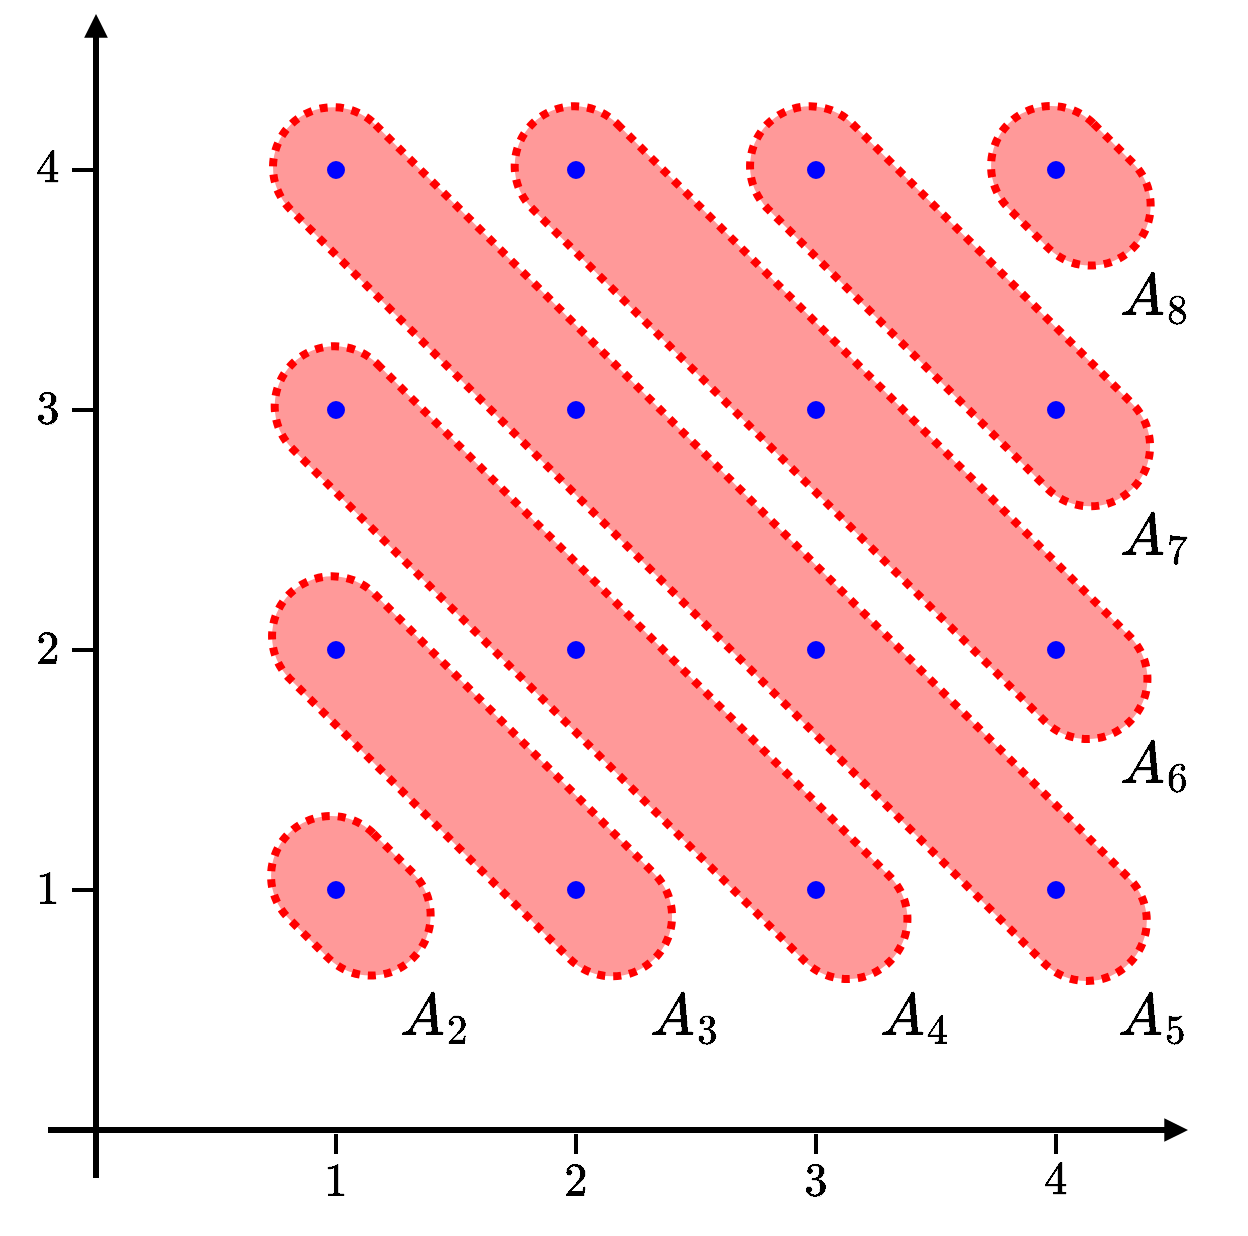 <mxfile version="24.1.0" type="device">
  <diagram name="Página-1" id="E-DP9fMv0TR5NF7smadX">
    <mxGraphModel dx="1364" dy="843" grid="1" gridSize="6" guides="1" tooltips="1" connect="1" arrows="1" fold="1" page="1" pageScale="1" pageWidth="700" pageHeight="700" math="1" shadow="0">
      <root>
        <mxCell id="0" />
        <mxCell id="1" parent="0" />
        <mxCell id="S8qoRn8WXuOHm43qhgs9-23" value="" style="rounded=1;whiteSpace=wrap;html=1;rotation=45;fillColor=#FF9999;dashed=1;dashPattern=1 1;strokeWidth=4;arcSize=50;strokeColor=#FF0000;" vertex="1" parent="1">
          <mxGeometry x="163.43" y="470.9" width="88" height="60" as="geometry" />
        </mxCell>
        <mxCell id="S8qoRn8WXuOHm43qhgs9-22" value="" style="rounded=1;whiteSpace=wrap;html=1;rotation=45;fillColor=#FF9999;dashed=1;dashPattern=1 1;strokeWidth=4;arcSize=50;strokeColor=#FF0000;" vertex="1" parent="1">
          <mxGeometry x="139.03" y="411.16" width="258" height="60" as="geometry" />
        </mxCell>
        <mxCell id="S8qoRn8WXuOHm43qhgs9-21" value="" style="rounded=1;whiteSpace=wrap;html=1;rotation=45;fillColor=#FF9999;dashed=1;dashPattern=1 1;strokeWidth=4;arcSize=50;strokeColor=#FF0000;" vertex="1" parent="1">
          <mxGeometry x="116.25" y="354.31" width="422.57" height="60" as="geometry" />
        </mxCell>
        <mxCell id="S8qoRn8WXuOHm43qhgs9-9" value="" style="rounded=1;whiteSpace=wrap;html=1;rotation=45;fillColor=#FF9999;dashed=1;dashPattern=1 1;strokeWidth=4;arcSize=50;strokeColor=#FF0000;" vertex="1" parent="1">
          <mxGeometry x="523.43" y="115.9" width="88" height="60" as="geometry" />
        </mxCell>
        <mxCell id="S8qoRn8WXuOHm43qhgs9-8" value="" style="rounded=1;whiteSpace=wrap;html=1;rotation=45;fillColor=#FF9999;dashed=1;dashPattern=1 1;strokeWidth=4;arcSize=50;strokeColor=#FF0000;" vertex="1" parent="1">
          <mxGeometry x="378.03" y="176.16" width="258" height="60" as="geometry" />
        </mxCell>
        <mxCell id="S8qoRn8WXuOHm43qhgs9-6" value="" style="rounded=1;whiteSpace=wrap;html=1;rotation=45;fillColor=#FF9999;dashed=1;dashPattern=1 1;strokeWidth=4;arcSize=50;strokeColor=#FF0000;" vertex="1" parent="1">
          <mxGeometry x="236.25" y="234.31" width="422.57" height="60" as="geometry" />
        </mxCell>
        <mxCell id="S8qoRn8WXuOHm43qhgs9-5" value="" style="rounded=1;whiteSpace=wrap;html=1;rotation=45;fillColor=#FF9999;dashed=1;dashPattern=1 1;strokeWidth=4;arcSize=50;strokeColor=#FF0000;" vertex="1" parent="1">
          <mxGeometry x="90.45" y="295.03" width="593" height="60" as="geometry" />
        </mxCell>
        <mxCell id="GvZRkOdXiB6BV7RRrDBN-7" value="" style="endArrow=block;html=1;rounded=0;strokeWidth=3;endFill=1;endSize=4;" parent="1" edge="1">
          <mxGeometry width="50" height="50" relative="1" as="geometry">
            <mxPoint x="56" y="618" as="sourcePoint" />
            <mxPoint x="626" y="618" as="targetPoint" />
          </mxGeometry>
        </mxCell>
        <mxCell id="UwKL6i0-eS95Wib7501s-3" value="" style="endArrow=none;html=1;rounded=0;strokeWidth=2;" parent="1" edge="1">
          <mxGeometry width="50" height="50" relative="1" as="geometry">
            <mxPoint x="200" y="630" as="sourcePoint" />
            <mxPoint x="200" y="620" as="targetPoint" />
          </mxGeometry>
        </mxCell>
        <mxCell id="UwKL6i0-eS95Wib7501s-5" value="" style="endArrow=none;html=1;rounded=0;strokeWidth=2;" parent="1" edge="1">
          <mxGeometry width="50" height="50" relative="1" as="geometry">
            <mxPoint x="320" y="630" as="sourcePoint" />
            <mxPoint x="320" y="620" as="targetPoint" />
          </mxGeometry>
        </mxCell>
        <mxCell id="UwKL6i0-eS95Wib7501s-7" value="" style="endArrow=none;html=1;rounded=0;strokeWidth=2;" parent="1" edge="1">
          <mxGeometry width="50" height="50" relative="1" as="geometry">
            <mxPoint x="440" y="630" as="sourcePoint" />
            <mxPoint x="440" y="620" as="targetPoint" />
          </mxGeometry>
        </mxCell>
        <mxCell id="UwKL6i0-eS95Wib7501s-9" value="" style="endArrow=none;html=1;rounded=0;strokeWidth=2;" parent="1" edge="1">
          <mxGeometry width="50" height="50" relative="1" as="geometry">
            <mxPoint x="560" y="630" as="sourcePoint" />
            <mxPoint x="560" y="620" as="targetPoint" />
          </mxGeometry>
        </mxCell>
        <mxCell id="UwKL6i0-eS95Wib7501s-18" value="&lt;font face=&quot;SFMono-Regular, Menlo, Monaco, Consolas, Liberation Mono, Courier New, monospace&quot;&gt;\(1\)&lt;/font&gt;" style="text;whiteSpace=wrap;html=1;align=center;verticalAlign=middle;fontColor=#000000;labelBackgroundColor=none;fontSize=20;" parent="1" vertex="1">
          <mxGeometry x="185" y="634" width="30" height="20" as="geometry" />
        </mxCell>
        <mxCell id="UwKL6i0-eS95Wib7501s-20" value="&lt;font face=&quot;SFMono-Regular, Menlo, Monaco, Consolas, Liberation Mono, Courier New, monospace&quot;&gt;\(2\)&lt;/font&gt;" style="text;whiteSpace=wrap;html=1;align=center;verticalAlign=middle;fontColor=#000000;labelBackgroundColor=none;fontSize=20;" parent="1" vertex="1">
          <mxGeometry x="305" y="634" width="30" height="20" as="geometry" />
        </mxCell>
        <mxCell id="UwKL6i0-eS95Wib7501s-22" value="&lt;font face=&quot;SFMono-Regular, Menlo, Monaco, Consolas, Liberation Mono, Courier New, monospace&quot;&gt;\(3\)&lt;/font&gt;" style="text;whiteSpace=wrap;html=1;align=center;verticalAlign=middle;fontColor=#000000;labelBackgroundColor=none;fontSize=20;" parent="1" vertex="1">
          <mxGeometry x="425" y="634" width="30" height="20" as="geometry" />
        </mxCell>
        <mxCell id="UwKL6i0-eS95Wib7501s-42" value="" style="ellipse;whiteSpace=wrap;html=1;aspect=fixed;fillColor=#0000FF;strokeColor=#0000FF;" parent="1" vertex="1">
          <mxGeometry x="196" y="494" width="8" height="8" as="geometry" />
        </mxCell>
        <mxCell id="VGv6KLICNvy4Usyk2UPB-1" value="" style="endArrow=block;html=1;rounded=0;strokeWidth=3;endFill=1;endSize=4;" parent="1" edge="1">
          <mxGeometry width="50" height="50" relative="1" as="geometry">
            <mxPoint x="80" y="642" as="sourcePoint" />
            <mxPoint x="80" y="60" as="targetPoint" />
          </mxGeometry>
        </mxCell>
        <mxCell id="VGv6KLICNvy4Usyk2UPB-2" value="" style="endArrow=none;html=1;rounded=0;strokeWidth=2;" parent="1" edge="1">
          <mxGeometry width="50" height="50" relative="1" as="geometry">
            <mxPoint x="80" y="498" as="sourcePoint" />
            <mxPoint x="68" y="498" as="targetPoint" />
          </mxGeometry>
        </mxCell>
        <mxCell id="VGv6KLICNvy4Usyk2UPB-7" value="&lt;font face=&quot;SFMono-Regular, Menlo, Monaco, Consolas, Liberation Mono, Courier New, monospace&quot;&gt;\(1\)&lt;/font&gt;" style="text;whiteSpace=wrap;html=1;align=center;verticalAlign=middle;fontColor=#000000;labelBackgroundColor=none;fontSize=20;" parent="1" vertex="1">
          <mxGeometry x="41" y="488" width="30" height="20" as="geometry" />
        </mxCell>
        <mxCell id="VGv6KLICNvy4Usyk2UPB-8" value="&lt;font face=&quot;SFMono-Regular, Menlo, Monaco, Consolas, Liberation Mono, Courier New, monospace&quot;&gt;\(2\)&lt;/font&gt;" style="text;whiteSpace=wrap;html=1;align=center;verticalAlign=middle;fontColor=#000000;labelBackgroundColor=none;fontSize=20;" parent="1" vertex="1">
          <mxGeometry x="41" y="368" width="30" height="20" as="geometry" />
        </mxCell>
        <mxCell id="VGv6KLICNvy4Usyk2UPB-9" value="&lt;font face=&quot;SFMono-Regular, Menlo, Monaco, Consolas, Liberation Mono, Courier New, monospace&quot;&gt;\(3\)&lt;/font&gt;" style="text;whiteSpace=wrap;html=1;align=center;verticalAlign=middle;fontColor=#000000;labelBackgroundColor=none;fontSize=20;" parent="1" vertex="1">
          <mxGeometry x="41" y="248" width="30" height="20" as="geometry" />
        </mxCell>
        <mxCell id="VGv6KLICNvy4Usyk2UPB-12" value="" style="endArrow=none;html=1;rounded=0;strokeWidth=2;" parent="1" edge="1">
          <mxGeometry width="50" height="50" relative="1" as="geometry">
            <mxPoint x="80" y="378" as="sourcePoint" />
            <mxPoint x="68" y="378" as="targetPoint" />
          </mxGeometry>
        </mxCell>
        <mxCell id="VGv6KLICNvy4Usyk2UPB-13" value="" style="endArrow=none;html=1;rounded=0;strokeWidth=2;" parent="1" edge="1">
          <mxGeometry width="50" height="50" relative="1" as="geometry">
            <mxPoint x="80" y="258" as="sourcePoint" />
            <mxPoint x="68" y="258" as="targetPoint" />
          </mxGeometry>
        </mxCell>
        <mxCell id="VGv6KLICNvy4Usyk2UPB-14" value="" style="endArrow=none;html=1;rounded=0;strokeWidth=2;" parent="1" edge="1">
          <mxGeometry width="50" height="50" relative="1" as="geometry">
            <mxPoint x="80" y="138" as="sourcePoint" />
            <mxPoint x="68" y="138" as="targetPoint" />
          </mxGeometry>
        </mxCell>
        <mxCell id="VGv6KLICNvy4Usyk2UPB-16" value="" style="ellipse;whiteSpace=wrap;html=1;aspect=fixed;fillColor=#0000FF;strokeColor=#0000FF;" parent="1" vertex="1">
          <mxGeometry x="316" y="494" width="8" height="8" as="geometry" />
        </mxCell>
        <mxCell id="VGv6KLICNvy4Usyk2UPB-17" value="" style="ellipse;whiteSpace=wrap;html=1;aspect=fixed;fillColor=#0000FF;strokeColor=#0000FF;" parent="1" vertex="1">
          <mxGeometry x="436" y="494" width="8" height="8" as="geometry" />
        </mxCell>
        <mxCell id="VGv6KLICNvy4Usyk2UPB-18" value="" style="ellipse;whiteSpace=wrap;html=1;aspect=fixed;fillColor=#0000FF;strokeColor=#0000FF;" parent="1" vertex="1">
          <mxGeometry x="556" y="494" width="8" height="8" as="geometry" />
        </mxCell>
        <mxCell id="VGv6KLICNvy4Usyk2UPB-25" value="" style="ellipse;whiteSpace=wrap;html=1;aspect=fixed;fillColor=#0000FF;strokeColor=#0000FF;" parent="1" vertex="1">
          <mxGeometry x="196" y="374" width="8" height="8" as="geometry" />
        </mxCell>
        <mxCell id="VGv6KLICNvy4Usyk2UPB-26" value="" style="ellipse;whiteSpace=wrap;html=1;aspect=fixed;fillColor=#0000FF;strokeColor=#0000FF;" parent="1" vertex="1">
          <mxGeometry x="316" y="374" width="8" height="8" as="geometry" />
        </mxCell>
        <mxCell id="VGv6KLICNvy4Usyk2UPB-27" value="" style="ellipse;whiteSpace=wrap;html=1;aspect=fixed;fillColor=#0000FF;strokeColor=#0000FF;" parent="1" vertex="1">
          <mxGeometry x="436" y="374" width="8" height="8" as="geometry" />
        </mxCell>
        <mxCell id="VGv6KLICNvy4Usyk2UPB-28" value="" style="ellipse;whiteSpace=wrap;html=1;aspect=fixed;fillColor=#0000FF;strokeColor=#0000FF;" parent="1" vertex="1">
          <mxGeometry x="556" y="374" width="8" height="8" as="geometry" />
        </mxCell>
        <mxCell id="VGv6KLICNvy4Usyk2UPB-30" value="" style="ellipse;whiteSpace=wrap;html=1;aspect=fixed;fillColor=#0000FF;strokeColor=#0000FF;" parent="1" vertex="1">
          <mxGeometry x="196" y="254" width="8" height="8" as="geometry" />
        </mxCell>
        <mxCell id="VGv6KLICNvy4Usyk2UPB-31" value="" style="ellipse;whiteSpace=wrap;html=1;aspect=fixed;fillColor=#0000FF;strokeColor=#0000FF;" parent="1" vertex="1">
          <mxGeometry x="316" y="254" width="8" height="8" as="geometry" />
        </mxCell>
        <mxCell id="VGv6KLICNvy4Usyk2UPB-32" value="" style="ellipse;whiteSpace=wrap;html=1;aspect=fixed;fillColor=#0000FF;strokeColor=#0000FF;" parent="1" vertex="1">
          <mxGeometry x="436" y="254" width="8" height="8" as="geometry" />
        </mxCell>
        <mxCell id="VGv6KLICNvy4Usyk2UPB-33" value="" style="ellipse;whiteSpace=wrap;html=1;aspect=fixed;fillColor=#0000FF;strokeColor=#0000FF;" parent="1" vertex="1">
          <mxGeometry x="556" y="254" width="8" height="8" as="geometry" />
        </mxCell>
        <mxCell id="VGv6KLICNvy4Usyk2UPB-35" value="" style="ellipse;whiteSpace=wrap;html=1;aspect=fixed;fillColor=#0000FF;strokeColor=#0000FF;" parent="1" vertex="1">
          <mxGeometry x="196" y="134" width="8" height="8" as="geometry" />
        </mxCell>
        <mxCell id="VGv6KLICNvy4Usyk2UPB-36" value="" style="ellipse;whiteSpace=wrap;html=1;aspect=fixed;fillColor=#0000FF;strokeColor=#0000FF;" parent="1" vertex="1">
          <mxGeometry x="316" y="134" width="8" height="8" as="geometry" />
        </mxCell>
        <mxCell id="VGv6KLICNvy4Usyk2UPB-37" value="" style="ellipse;whiteSpace=wrap;html=1;aspect=fixed;fillColor=#0000FF;strokeColor=#0000FF;" parent="1" vertex="1">
          <mxGeometry x="436" y="134" width="8" height="8" as="geometry" />
        </mxCell>
        <mxCell id="VGv6KLICNvy4Usyk2UPB-38" value="" style="ellipse;whiteSpace=wrap;html=1;aspect=fixed;fillColor=#0000FF;strokeColor=#0000FF;" parent="1" vertex="1">
          <mxGeometry x="556" y="134" width="8" height="8" as="geometry" />
        </mxCell>
        <mxCell id="UwKL6i0-eS95Wib7501s-24" value="&lt;font face=&quot;SFMono-Regular, Menlo, Monaco, Consolas, Liberation Mono, Courier New, monospace&quot;&gt;\(4\)&lt;/font&gt;" style="text;whiteSpace=wrap;html=1;align=center;verticalAlign=middle;fontColor=#000000;labelBackgroundColor=none;fontSize=20;" parent="1" vertex="1">
          <mxGeometry x="545" y="634" width="30" height="20" as="geometry" />
        </mxCell>
        <mxCell id="VGv6KLICNvy4Usyk2UPB-10" value="&lt;font face=&quot;SFMono-Regular, Menlo, Monaco, Consolas, Liberation Mono, Courier New, monospace&quot;&gt;\(4\)&lt;/font&gt;" style="text;whiteSpace=wrap;html=1;align=center;verticalAlign=middle;fontColor=#000000;labelBackgroundColor=none;fontSize=20;" parent="1" vertex="1">
          <mxGeometry x="41" y="128" width="30" height="20" as="geometry" />
        </mxCell>
        <mxCell id="S8qoRn8WXuOHm43qhgs9-14" value="&lt;font face=&quot;SFMono-Regular, Menlo, Monaco, Consolas, Liberation Mono, Courier New, monospace&quot; style=&quot;font-size: 25px;&quot;&gt;\(A_2\)&lt;/font&gt;" style="text;whiteSpace=wrap;html=1;align=center;verticalAlign=middle;fontColor=#000000;labelBackgroundColor=none;fontSize=25;" vertex="1" parent="1">
          <mxGeometry x="235" y="552" width="30" height="20" as="geometry" />
        </mxCell>
        <mxCell id="S8qoRn8WXuOHm43qhgs9-15" value="&lt;font face=&quot;SFMono-Regular, Menlo, Monaco, Consolas, Liberation Mono, Courier New, monospace&quot; style=&quot;font-size: 25px;&quot;&gt;\(A_3\)&lt;/font&gt;" style="text;whiteSpace=wrap;html=1;align=center;verticalAlign=middle;fontColor=#000000;labelBackgroundColor=none;fontSize=25;" vertex="1" parent="1">
          <mxGeometry x="360" y="552" width="30" height="20" as="geometry" />
        </mxCell>
        <mxCell id="S8qoRn8WXuOHm43qhgs9-16" value="&lt;font face=&quot;SFMono-Regular, Menlo, Monaco, Consolas, Liberation Mono, Courier New, monospace&quot; style=&quot;font-size: 25px;&quot;&gt;\(A_4\)&lt;/font&gt;" style="text;whiteSpace=wrap;html=1;align=center;verticalAlign=middle;fontColor=#000000;labelBackgroundColor=none;fontSize=25;" vertex="1" parent="1">
          <mxGeometry x="475" y="552" width="30" height="20" as="geometry" />
        </mxCell>
        <mxCell id="S8qoRn8WXuOHm43qhgs9-17" value="&lt;font face=&quot;SFMono-Regular, Menlo, Monaco, Consolas, Liberation Mono, Courier New, monospace&quot; style=&quot;font-size: 25px;&quot;&gt;\(A_5\)&lt;/font&gt;" style="text;whiteSpace=wrap;html=1;align=center;verticalAlign=middle;fontColor=#000000;labelBackgroundColor=none;fontSize=25;" vertex="1" parent="1">
          <mxGeometry x="594" y="552" width="30" height="20" as="geometry" />
        </mxCell>
        <mxCell id="S8qoRn8WXuOHm43qhgs9-18" value="&lt;font face=&quot;SFMono-Regular, Menlo, Monaco, Consolas, Liberation Mono, Courier New, monospace&quot; style=&quot;font-size: 25px;&quot;&gt;\(A_6\)&lt;/font&gt;" style="text;whiteSpace=wrap;html=1;align=center;verticalAlign=middle;fontColor=#000000;labelBackgroundColor=none;fontSize=25;" vertex="1" parent="1">
          <mxGeometry x="595" y="426" width="30" height="20" as="geometry" />
        </mxCell>
        <mxCell id="S8qoRn8WXuOHm43qhgs9-19" value="&lt;font face=&quot;SFMono-Regular, Menlo, Monaco, Consolas, Liberation Mono, Courier New, monospace&quot; style=&quot;font-size: 25px;&quot;&gt;\(A_7\)&lt;/font&gt;" style="text;whiteSpace=wrap;html=1;align=center;verticalAlign=middle;fontColor=#000000;labelBackgroundColor=none;fontSize=25;" vertex="1" parent="1">
          <mxGeometry x="595" y="312" width="30" height="20" as="geometry" />
        </mxCell>
        <mxCell id="S8qoRn8WXuOHm43qhgs9-20" value="&lt;font face=&quot;SFMono-Regular, Menlo, Monaco, Consolas, Liberation Mono, Courier New, monospace&quot; style=&quot;font-size: 25px;&quot;&gt;\(A_8\)&lt;/font&gt;" style="text;whiteSpace=wrap;html=1;align=center;verticalAlign=middle;fontColor=#000000;labelBackgroundColor=none;fontSize=25;" vertex="1" parent="1">
          <mxGeometry x="595" y="192" width="30" height="20" as="geometry" />
        </mxCell>
      </root>
    </mxGraphModel>
  </diagram>
</mxfile>
